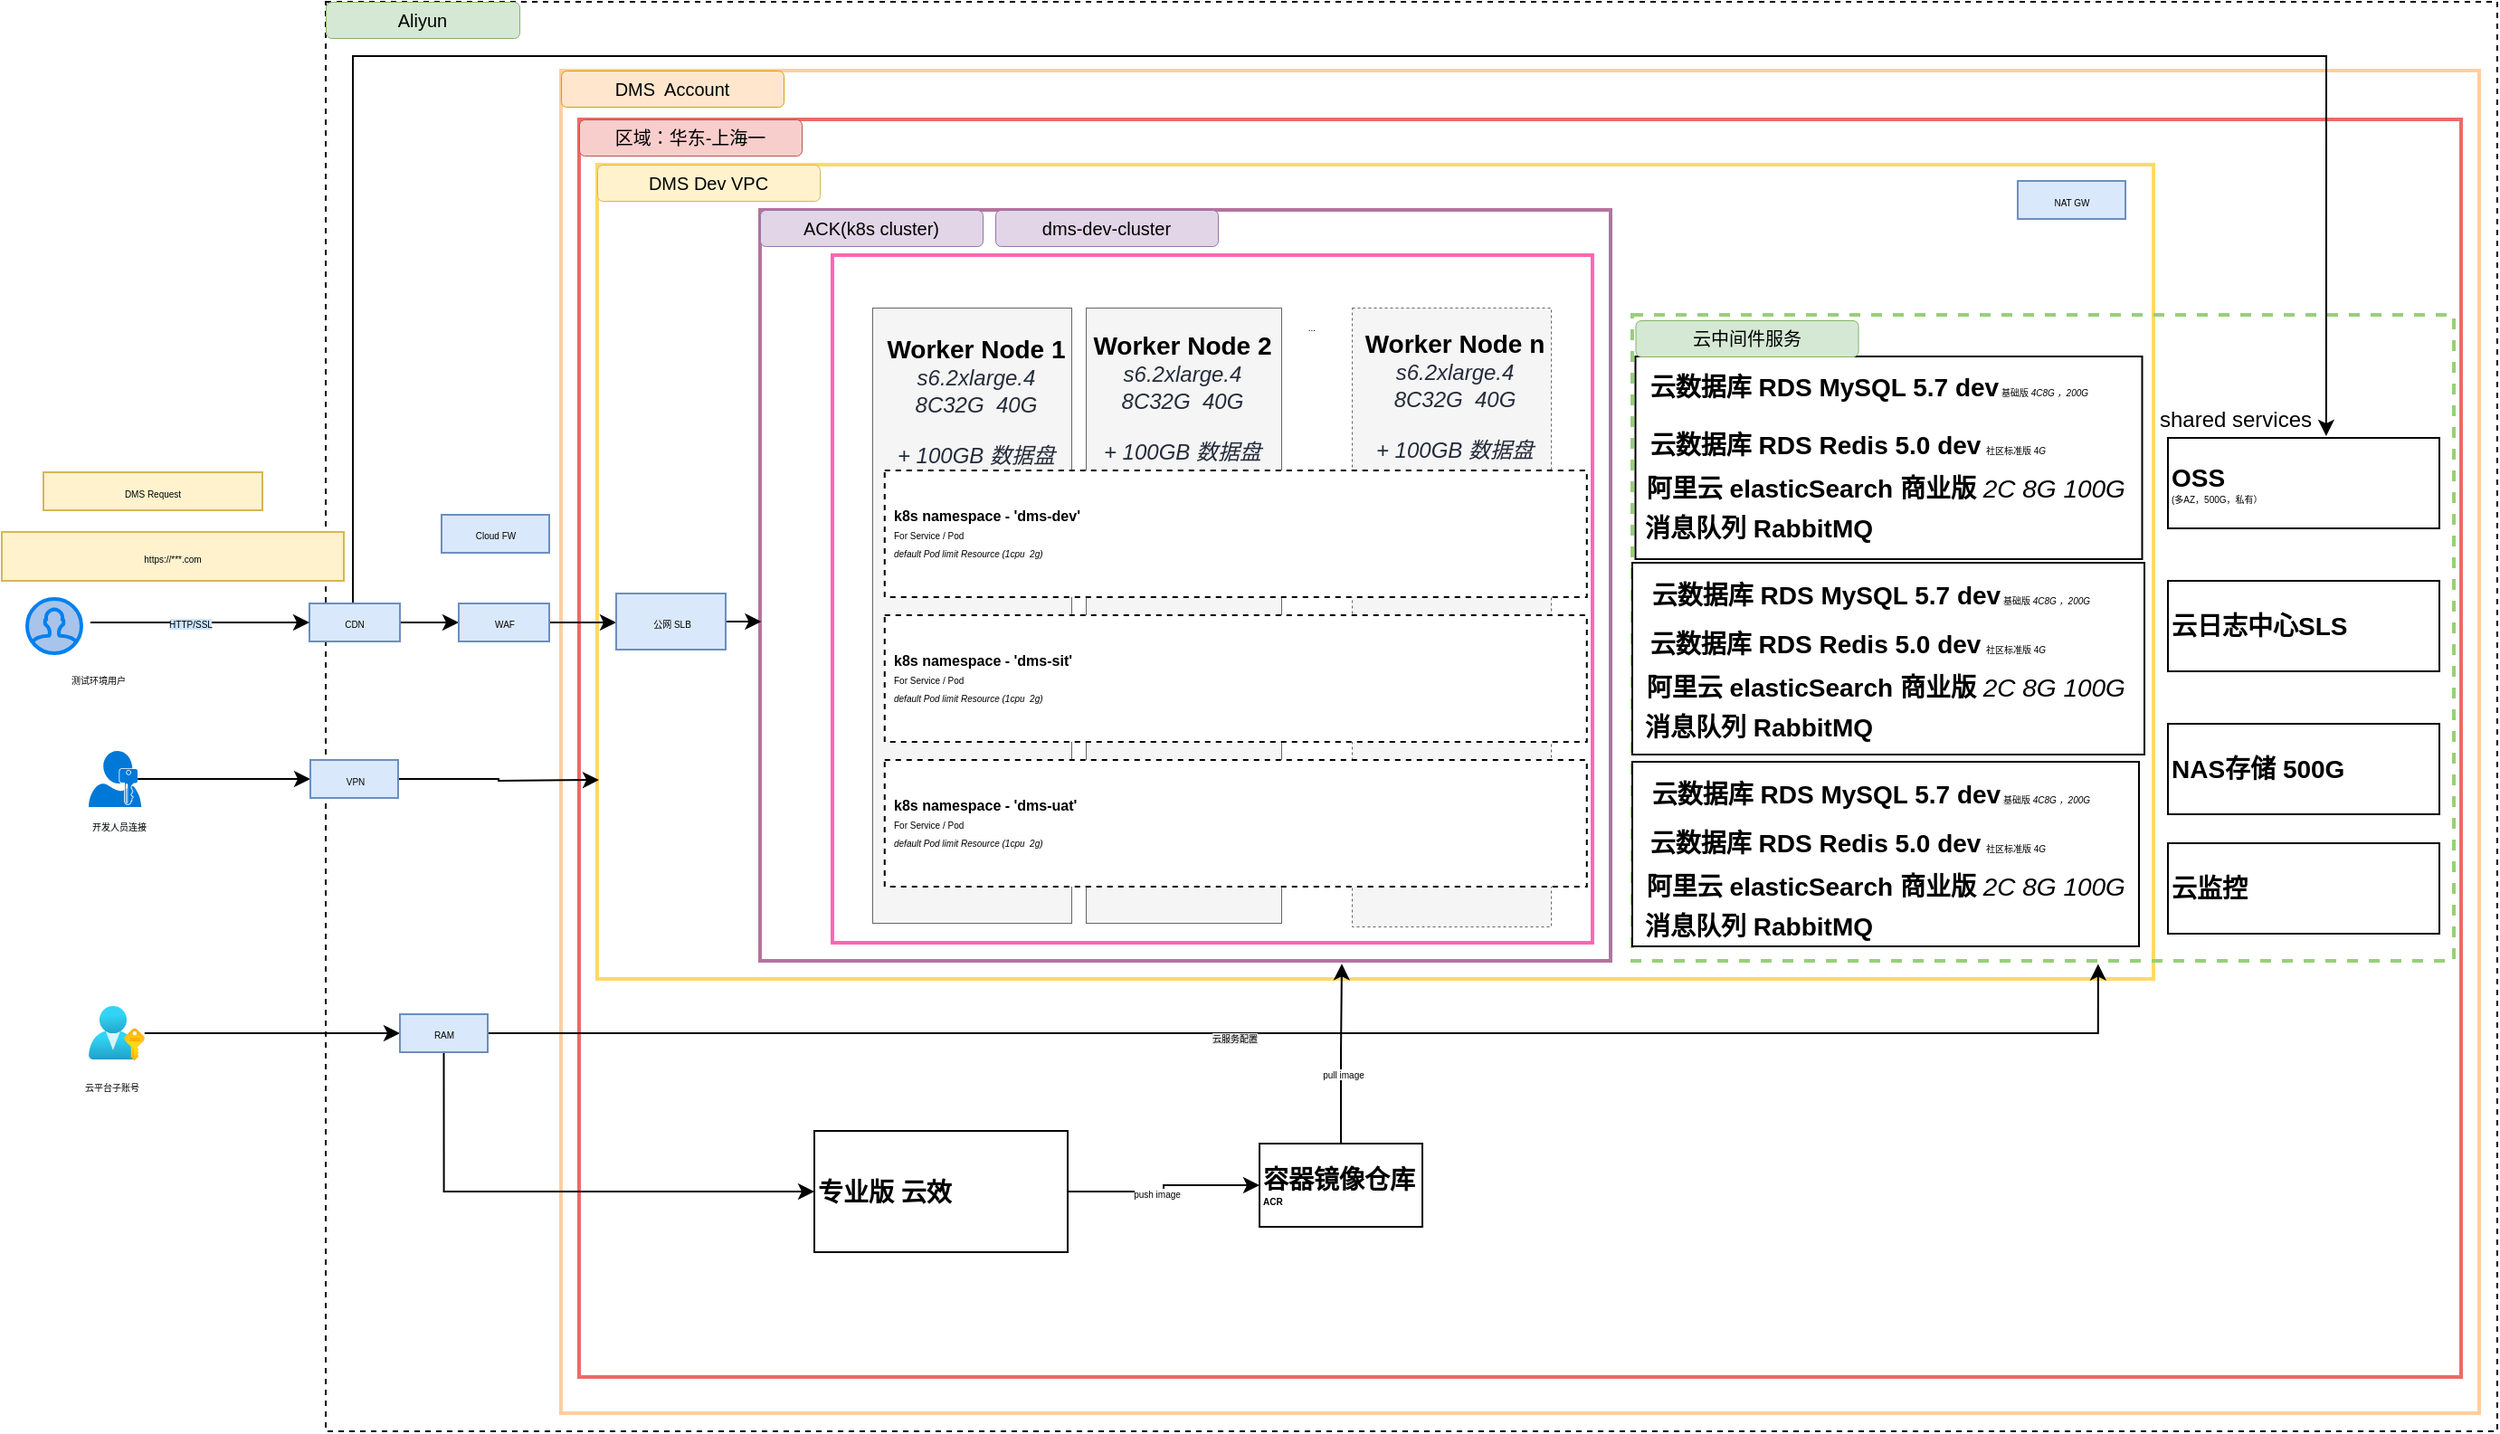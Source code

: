<mxfile version="16.6.4" type="github" pages="2">
  <diagram id="imjtD3497KuN3ULHMsH7" name="Page-1">
    <mxGraphModel dx="1853" dy="514" grid="0" gridSize="10" guides="1" tooltips="1" connect="1" arrows="1" fold="1" page="1" pageScale="1" pageWidth="827" pageHeight="1169" math="0" shadow="0">
      <root>
        <mxCell id="0" />
        <mxCell id="1" parent="0" />
        <mxCell id="NmiQ4jP7cXwFQjp-WQcI-1" value="" style="rounded=0;whiteSpace=wrap;html=1;dashed=1;strokeWidth=1;fillColor=none;" parent="1" vertex="1">
          <mxGeometry x="40" y="70" width="1200" height="790" as="geometry" />
        </mxCell>
        <mxCell id="NmiQ4jP7cXwFQjp-WQcI-3" value="" style="rounded=0;whiteSpace=wrap;html=1;align=left;strokeWidth=2;fillColor=none;strokeColor=#FFCE9F;" parent="1" vertex="1">
          <mxGeometry x="170" y="108" width="1060" height="742" as="geometry" />
        </mxCell>
        <mxCell id="NmiQ4jP7cXwFQjp-WQcI-5" value="&lt;font style=&quot;font-size: 10px&quot;&gt;Aliyun&lt;/font&gt;" style="rounded=1;whiteSpace=wrap;html=1;strokeColor=#82b366;strokeWidth=0.5;align=center;fillColor=#d5e8d4;fontSize=10;" parent="1" vertex="1">
          <mxGeometry x="40" y="70" width="107" height="20" as="geometry" />
        </mxCell>
        <mxCell id="NmiQ4jP7cXwFQjp-WQcI-6" value="DMS&amp;nbsp; Account" style="rounded=1;whiteSpace=wrap;html=1;strokeColor=#d79b00;strokeWidth=0.5;align=center;fillColor=#ffe6cc;fontSize=10;" parent="1" vertex="1">
          <mxGeometry x="170" y="108" width="123" height="20" as="geometry" />
        </mxCell>
        <mxCell id="NmiQ4jP7cXwFQjp-WQcI-7" value="" style="rounded=0;whiteSpace=wrap;html=1;align=left;strokeWidth=2;fillColor=none;strokeColor=#EA6B66;" parent="1" vertex="1">
          <mxGeometry x="180" y="135" width="1040" height="695" as="geometry" />
        </mxCell>
        <mxCell id="NmiQ4jP7cXwFQjp-WQcI-8" value="区域：华东-上海一" style="rounded=1;whiteSpace=wrap;html=1;strokeColor=#b85450;strokeWidth=0.5;align=center;fillColor=#f8cecc;fontSize=10;" parent="1" vertex="1">
          <mxGeometry x="180" y="135" width="123" height="20" as="geometry" />
        </mxCell>
        <mxCell id="NmiQ4jP7cXwFQjp-WQcI-9" value="" style="rounded=0;whiteSpace=wrap;html=1;align=left;strokeWidth=2;fillColor=none;strokeColor=#FFD966;perimeterSpacing=1;" parent="1" vertex="1">
          <mxGeometry x="190" y="160" width="860" height="450" as="geometry" />
        </mxCell>
        <mxCell id="NmiQ4jP7cXwFQjp-WQcI-15" value="DMS Dev VPC" style="rounded=1;whiteSpace=wrap;html=1;strokeColor=#d6b656;strokeWidth=0.5;align=center;fillColor=#fff2cc;fontSize=10;" parent="1" vertex="1">
          <mxGeometry x="190" y="160" width="123" height="20" as="geometry" />
        </mxCell>
        <mxCell id="NmiQ4jP7cXwFQjp-WQcI-16" value="" style="rounded=0;whiteSpace=wrap;html=1;align=left;strokeWidth=2;fillColor=none;strokeColor=#B5739D;" parent="1" vertex="1">
          <mxGeometry x="280" y="185" width="470" height="415" as="geometry" />
        </mxCell>
        <mxCell id="NmiQ4jP7cXwFQjp-WQcI-17" value="ACK(k8s cluster)" style="rounded=1;whiteSpace=wrap;html=1;strokeColor=#9673a6;strokeWidth=0.5;align=center;fillColor=#e1d5e7;fontSize=10;" parent="1" vertex="1">
          <mxGeometry x="280" y="185" width="123" height="20" as="geometry" />
        </mxCell>
        <mxCell id="NmiQ4jP7cXwFQjp-WQcI-18" value="dms-dev-cluster" style="rounded=1;whiteSpace=wrap;html=1;strokeColor=#9673a6;strokeWidth=0.5;align=center;fillColor=#e1d5e7;fontSize=10;" parent="1" vertex="1">
          <mxGeometry x="410" y="185" width="123" height="20" as="geometry" />
        </mxCell>
        <mxCell id="NmiQ4jP7cXwFQjp-WQcI-51" value="" style="rounded=0;whiteSpace=wrap;html=1;align=left;strokeWidth=2;fillColor=none;strokeColor=#FF66B3;" parent="1" vertex="1">
          <mxGeometry x="320" y="210" width="420" height="380" as="geometry" />
        </mxCell>
        <mxCell id="NmiQ4jP7cXwFQjp-WQcI-19" value="" style="rounded=0;whiteSpace=wrap;html=1;fontSize=10;strokeColor=#666666;strokeWidth=0.5;fillColor=#f5f5f5;align=center;fontColor=#333333;" parent="1" vertex="1">
          <mxGeometry x="342" y="239" width="110" height="340" as="geometry" />
        </mxCell>
        <mxCell id="NmiQ4jP7cXwFQjp-WQcI-20" value="&lt;font&gt;&lt;b&gt;&lt;font style=&quot;font-size: 14px&quot;&gt;Worker Node 1&lt;/font&gt;&lt;/b&gt;&lt;br&gt;&lt;span style=&quot;font-size: 12px ; color: rgb(37 , 43 , 58) ; text-align: left&quot;&gt;&lt;i&gt;s6.2xlarge.4&lt;br&gt;8C32G&amp;nbsp; 40G&lt;br&gt;&lt;br&gt;+ 100GB 数据盘&lt;br&gt;&lt;/i&gt;&lt;/span&gt;&lt;br&gt;&lt;/font&gt;" style="text;html=1;strokeColor=none;fillColor=none;align=center;verticalAlign=middle;whiteSpace=wrap;rounded=0;fontSize=5;" parent="1" vertex="1">
          <mxGeometry x="348.88" y="249" width="101.12" height="90" as="geometry" />
        </mxCell>
        <mxCell id="NmiQ4jP7cXwFQjp-WQcI-21" value="" style="rounded=0;whiteSpace=wrap;html=1;fontSize=10;strokeColor=#666666;strokeWidth=0.5;fillColor=#f5f5f5;align=center;fontColor=#333333;" parent="1" vertex="1">
          <mxGeometry x="460" y="239" width="108" height="340" as="geometry" />
        </mxCell>
        <mxCell id="NmiQ4jP7cXwFQjp-WQcI-22" value="" style="rounded=0;whiteSpace=wrap;html=1;fontSize=10;strokeColor=#666666;strokeWidth=0.5;fillColor=#f5f5f5;align=center;fontColor=#333333;dashed=1;" parent="1" vertex="1">
          <mxGeometry x="607" y="239" width="110" height="342" as="geometry" />
        </mxCell>
        <mxCell id="NmiQ4jP7cXwFQjp-WQcI-25" value="..." style="text;html=1;strokeColor=none;fillColor=none;align=center;verticalAlign=middle;whiteSpace=wrap;rounded=0;dashed=1;fontSize=5;" parent="1" vertex="1">
          <mxGeometry x="565" y="239" width="40" height="20" as="geometry" />
        </mxCell>
        <mxCell id="NmiQ4jP7cXwFQjp-WQcI-27" value="" style="rounded=0;whiteSpace=wrap;html=1;fontSize=10;strokeWidth=1;align=center;fontColor=#333333;dashed=1;fillColor=#FFFFFF;" parent="1" vertex="1">
          <mxGeometry x="348.88" y="329" width="388" height="70" as="geometry" />
        </mxCell>
        <mxCell id="NmiQ4jP7cXwFQjp-WQcI-29" value="&lt;p style=&quot;line-height: 100%&quot;&gt;&lt;b&gt;&lt;font style=&quot;font-size: 8px&quot;&gt;k8s namespace - &#39;dms-dev&#39;&lt;/font&gt;&lt;/b&gt;&lt;/p&gt;&lt;p style=&quot;line-height: 100%&quot;&gt;For Service / Pod&lt;/p&gt;&lt;p style=&quot;line-height: 100%&quot;&gt;&lt;i&gt;default Pod limit Resource (1cpu&amp;nbsp; 2g)&lt;/i&gt;&lt;/p&gt;" style="text;html=1;strokeColor=none;fillColor=none;align=left;verticalAlign=middle;whiteSpace=wrap;rounded=0;dashed=1;fontSize=5;" parent="1" vertex="1">
          <mxGeometry x="352" y="319" width="227" height="90" as="geometry" />
        </mxCell>
        <mxCell id="NmiQ4jP7cXwFQjp-WQcI-30" value="" style="rounded=0;whiteSpace=wrap;html=1;fontSize=10;strokeWidth=1;align=center;fontColor=#333333;dashed=1;fillColor=#FFFFFF;" parent="1" vertex="1">
          <mxGeometry x="348.88" y="409" width="388" height="70" as="geometry" />
        </mxCell>
        <mxCell id="NmiQ4jP7cXwFQjp-WQcI-31" value="&lt;p style=&quot;line-height: 100%&quot;&gt;&lt;b&gt;&lt;font style=&quot;font-size: 8px&quot;&gt;k8s namespace - &#39;dms-sit&#39;&lt;/font&gt;&lt;/b&gt;&lt;/p&gt;&lt;p style=&quot;line-height: 100%&quot;&gt;For Service / Pod&lt;/p&gt;&lt;p style=&quot;line-height: 100%&quot;&gt;&lt;i&gt;default Pod limit Resource (1cpu&amp;nbsp; 2g)&lt;/i&gt;&lt;/p&gt;" style="text;html=1;strokeColor=none;fillColor=none;align=left;verticalAlign=middle;whiteSpace=wrap;rounded=0;dashed=1;fontSize=5;" parent="1" vertex="1">
          <mxGeometry x="352" y="399" width="225" height="90" as="geometry" />
        </mxCell>
        <mxCell id="NmiQ4jP7cXwFQjp-WQcI-32" value="" style="rounded=0;whiteSpace=wrap;html=1;fontSize=10;strokeWidth=1;align=center;fontColor=#333333;dashed=1;fillColor=#FFFFFF;" parent="1" vertex="1">
          <mxGeometry x="348.88" y="489" width="388" height="70" as="geometry" />
        </mxCell>
        <mxCell id="NmiQ4jP7cXwFQjp-WQcI-33" value="&lt;p style=&quot;line-height: 100%&quot;&gt;&lt;b&gt;&lt;font style=&quot;font-size: 8px&quot;&gt;k8s namespace - &#39;dms-uat&#39;&lt;/font&gt;&lt;/b&gt;&lt;/p&gt;&lt;p style=&quot;line-height: 100%&quot;&gt;For Service / Pod&lt;/p&gt;&lt;p style=&quot;line-height: 100%&quot;&gt;&lt;i&gt;default Pod limit Resource (1cpu&amp;nbsp; 2g)&lt;/i&gt;&lt;/p&gt;" style="text;html=1;strokeColor=none;fillColor=none;align=left;verticalAlign=middle;whiteSpace=wrap;rounded=0;dashed=1;fontSize=5;" parent="1" vertex="1">
          <mxGeometry x="352" y="479" width="215" height="90" as="geometry" />
        </mxCell>
        <mxCell id="NmiQ4jP7cXwFQjp-WQcI-34" value="&lt;font&gt;&lt;b&gt;&lt;font style=&quot;font-size: 14px&quot;&gt;Worker Node 2&lt;/font&gt;&lt;/b&gt;&lt;br&gt;&lt;span style=&quot;font-size: 12px ; color: rgb(37 , 43 , 58) ; text-align: left&quot;&gt;&lt;i&gt;s6.2xlarge.4&lt;br&gt;8C32G&amp;nbsp; 40G&lt;br&gt;&lt;br&gt;+ 100GB 数据盘&lt;br&gt;&lt;/i&gt;&lt;/span&gt;&lt;br&gt;&lt;/font&gt;" style="text;html=1;strokeColor=none;fillColor=none;align=center;verticalAlign=middle;whiteSpace=wrap;rounded=0;fontSize=5;" parent="1" vertex="1">
          <mxGeometry x="463" y="247" width="101" height="90" as="geometry" />
        </mxCell>
        <mxCell id="NmiQ4jP7cXwFQjp-WQcI-35" value="&lt;font&gt;&lt;b&gt;&lt;font style=&quot;font-size: 14px&quot;&gt;Worker Node n&lt;/font&gt;&lt;/b&gt;&lt;br&gt;&lt;span style=&quot;font-size: 12px ; color: rgb(37 , 43 , 58) ; text-align: left&quot;&gt;&lt;i&gt;s6.2xlarge.4&lt;br&gt;8C32G&amp;nbsp; 40G&lt;br&gt;&lt;br&gt;+ 100GB 数据盘&lt;/i&gt;&lt;br&gt;&lt;/span&gt;&lt;br&gt;&lt;/font&gt;" style="text;html=1;strokeColor=none;fillColor=none;align=center;verticalAlign=middle;whiteSpace=wrap;rounded=0;fontSize=5;" parent="1" vertex="1">
          <mxGeometry x="613" y="245" width="102" height="91" as="geometry" />
        </mxCell>
        <mxCell id="NmiQ4jP7cXwFQjp-WQcI-97" style="edgeStyle=orthogonalEdgeStyle;rounded=0;orthogonalLoop=1;jettySize=auto;html=1;exitX=0.5;exitY=0;exitDx=0;exitDy=0;entryX=0.583;entryY=-0.02;entryDx=0;entryDy=0;entryPerimeter=0;fontSize=5;strokeWidth=1;" parent="1" source="NmiQ4jP7cXwFQjp-WQcI-53" target="NmiQ4jP7cXwFQjp-WQcI-48" edge="1">
          <mxGeometry relative="1" as="geometry">
            <Array as="points">
              <mxPoint x="55" y="100" />
              <mxPoint x="1146" y="100" />
            </Array>
          </mxGeometry>
        </mxCell>
        <mxCell id="fNz3XJGPYnAOZMUwdegw-1" style="edgeStyle=orthogonalEdgeStyle;rounded=0;orthogonalLoop=1;jettySize=auto;html=1;exitX=1;exitY=0.5;exitDx=0;exitDy=0;" parent="1" source="NmiQ4jP7cXwFQjp-WQcI-53" target="NmiQ4jP7cXwFQjp-WQcI-55" edge="1">
          <mxGeometry relative="1" as="geometry" />
        </mxCell>
        <mxCell id="NmiQ4jP7cXwFQjp-WQcI-53" value="CDN" style="rounded=0;whiteSpace=wrap;html=1;fontSize=5;strokeWidth=1;align=center;strokeColor=#6c8ebf;fillColor=#dae8fc;" parent="1" vertex="1">
          <mxGeometry x="31" y="402.5" width="50" height="21" as="geometry" />
        </mxCell>
        <mxCell id="NmiQ4jP7cXwFQjp-WQcI-63" style="edgeStyle=orthogonalEdgeStyle;rounded=0;orthogonalLoop=1;jettySize=auto;html=1;exitX=1;exitY=0.5;exitDx=0;exitDy=0;entryX=0;entryY=0.5;entryDx=0;entryDy=0;fontSize=5;" parent="1" source="NmiQ4jP7cXwFQjp-WQcI-55" target="NmiQ4jP7cXwFQjp-WQcI-61" edge="1">
          <mxGeometry relative="1" as="geometry" />
        </mxCell>
        <mxCell id="NmiQ4jP7cXwFQjp-WQcI-55" value="WAF" style="rounded=0;whiteSpace=wrap;html=1;fontSize=5;strokeWidth=1;align=center;strokeColor=#6c8ebf;fillColor=#dae8fc;" parent="1" vertex="1">
          <mxGeometry x="113.5" y="402.5" width="50" height="21" as="geometry" />
        </mxCell>
        <mxCell id="NmiQ4jP7cXwFQjp-WQcI-56" value="Cloud FW" style="rounded=0;whiteSpace=wrap;html=1;fontSize=5;strokeWidth=1;align=center;strokeColor=#6c8ebf;fillColor=#dae8fc;" parent="1" vertex="1">
          <mxGeometry x="104" y="353.5" width="59.5" height="21" as="geometry" />
        </mxCell>
        <mxCell id="NmiQ4jP7cXwFQjp-WQcI-77" style="edgeStyle=orthogonalEdgeStyle;rounded=0;orthogonalLoop=1;jettySize=auto;html=1;exitX=1;exitY=0.5;exitDx=0;exitDy=0;fontSize=5;" parent="1" source="NmiQ4jP7cXwFQjp-WQcI-57" edge="1">
          <mxGeometry relative="1" as="geometry">
            <mxPoint x="191" y="500" as="targetPoint" />
          </mxGeometry>
        </mxCell>
        <mxCell id="NmiQ4jP7cXwFQjp-WQcI-58" value="DMS Request" style="rounded=0;whiteSpace=wrap;html=1;fontSize=5;strokeColor=#d6b656;strokeWidth=1;fillColor=#fff2cc;align=center;" parent="1" vertex="1">
          <mxGeometry x="-116" y="330" width="121" height="21" as="geometry" />
        </mxCell>
        <mxCell id="NmiQ4jP7cXwFQjp-WQcI-59" value="" style="endArrow=classic;html=1;fontSize=5;entryX=0;entryY=0.5;entryDx=0;entryDy=0;" parent="1" target="NmiQ4jP7cXwFQjp-WQcI-53" edge="1">
          <mxGeometry width="50" height="50" relative="1" as="geometry">
            <mxPoint x="-90" y="413" as="sourcePoint" />
            <mxPoint x="330" y="280" as="targetPoint" />
          </mxGeometry>
        </mxCell>
        <mxCell id="NmiQ4jP7cXwFQjp-WQcI-104" value="HTTP/SSL" style="edgeLabel;html=1;align=center;verticalAlign=middle;resizable=0;points=[];fontSize=5;labelBackgroundColor=#CCE5FF;" parent="NmiQ4jP7cXwFQjp-WQcI-59" vertex="1" connectable="0">
          <mxGeometry x="-0.089" y="-3" relative="1" as="geometry">
            <mxPoint y="-3" as="offset" />
          </mxGeometry>
        </mxCell>
        <mxCell id="fNz3XJGPYnAOZMUwdegw-2" style="edgeStyle=orthogonalEdgeStyle;rounded=0;orthogonalLoop=1;jettySize=auto;html=1;exitX=1;exitY=0.5;exitDx=0;exitDy=0;entryX=-0.005;entryY=0.457;entryDx=0;entryDy=0;entryPerimeter=0;" parent="1" source="NmiQ4jP7cXwFQjp-WQcI-61" edge="1">
          <mxGeometry relative="1" as="geometry">
            <mxPoint x="280.7" y="412.624" as="targetPoint" />
          </mxGeometry>
        </mxCell>
        <mxCell id="NmiQ4jP7cXwFQjp-WQcI-61" value="公网 SLB" style="rounded=0;whiteSpace=wrap;html=1;fontSize=5;strokeWidth=1;align=center;strokeColor=#6c8ebf;fillColor=#dae8fc;" parent="1" vertex="1">
          <mxGeometry x="200.5" y="397" width="60.5" height="31" as="geometry" />
        </mxCell>
        <mxCell id="NmiQ4jP7cXwFQjp-WQcI-69" value="" style="endArrow=classic;html=1;fontSize=5;entryX=0;entryY=0.5;entryDx=0;entryDy=0;startArrow=none;" parent="1" source="NmiQ4jP7cXwFQjp-WQcI-57" edge="1">
          <mxGeometry width="50" height="50" relative="1" as="geometry">
            <mxPoint x="-50" y="499" as="sourcePoint" />
            <mxPoint x="63.75" y="499.08" as="targetPoint" />
          </mxGeometry>
        </mxCell>
        <mxCell id="NmiQ4jP7cXwFQjp-WQcI-84" style="edgeStyle=orthogonalEdgeStyle;rounded=0;orthogonalLoop=1;jettySize=auto;html=1;exitX=0.93;exitY=0.5;exitDx=0;exitDy=0;exitPerimeter=0;entryX=0;entryY=0.5;entryDx=0;entryDy=0;fontSize=5;" parent="1" source="NmiQ4jP7cXwFQjp-WQcI-72" target="NmiQ4jP7cXwFQjp-WQcI-57" edge="1">
          <mxGeometry relative="1" as="geometry" />
        </mxCell>
        <mxCell id="NmiQ4jP7cXwFQjp-WQcI-72" value="" style="aspect=fixed;pointerEvents=1;shadow=0;dashed=0;html=1;strokeColor=none;labelPosition=center;verticalLabelPosition=bottom;verticalAlign=top;align=center;shape=mxgraph.mscae.enterprise.user_permissions;fillColor=#0078D7;rounded=0;fontSize=5;" parent="1" vertex="1">
          <mxGeometry x="-91" y="484" width="29.14" height="31" as="geometry" />
        </mxCell>
        <mxCell id="NmiQ4jP7cXwFQjp-WQcI-73" value="" style="html=1;verticalLabelPosition=bottom;align=center;labelBackgroundColor=#ffffff;verticalAlign=top;strokeWidth=2;strokeColor=#0080F0;shadow=0;dashed=0;shape=mxgraph.ios7.icons.user;rounded=0;fontSize=5;fillColor=#A9C4EB;" parent="1" vertex="1">
          <mxGeometry x="-125" y="400" width="30" height="30" as="geometry" />
        </mxCell>
        <mxCell id="NmiQ4jP7cXwFQjp-WQcI-75" value="测试环境用户" style="text;html=1;strokeColor=none;fillColor=none;align=center;verticalAlign=middle;whiteSpace=wrap;rounded=0;fontSize=5;" parent="1" vertex="1">
          <mxGeometry x="-125" y="433.5" width="79" height="21" as="geometry" />
        </mxCell>
        <mxCell id="NmiQ4jP7cXwFQjp-WQcI-87" style="edgeStyle=orthogonalEdgeStyle;rounded=0;orthogonalLoop=1;jettySize=auto;html=1;entryX=0;entryY=0.5;entryDx=0;entryDy=0;fontSize=5;" parent="1" source="NmiQ4jP7cXwFQjp-WQcI-80" target="NmiQ4jP7cXwFQjp-WQcI-86" edge="1">
          <mxGeometry relative="1" as="geometry" />
        </mxCell>
        <mxCell id="NmiQ4jP7cXwFQjp-WQcI-80" value="" style="aspect=fixed;html=1;points=[];align=center;image;fontSize=12;image=img/lib/azure2/azure_stack/User_Subscriptions.svg;rounded=0;strokeColor=#CCE5FF;strokeWidth=1;fillColor=#A9C4EB;" parent="1" vertex="1">
          <mxGeometry x="-91" y="625" width="30.91" height="30" as="geometry" />
        </mxCell>
        <mxCell id="NmiQ4jP7cXwFQjp-WQcI-81" value="&lt;div style=&quot;text-align: center&quot;&gt;&lt;font face=&quot;helvetica&quot;&gt;&lt;span style=&quot;background-color: rgb(248 , 249 , 250)&quot;&gt;开发人员连接&lt;/span&gt;&lt;/font&gt;&lt;/div&gt;" style="text;whiteSpace=wrap;html=1;fontSize=5;" parent="1" vertex="1">
          <mxGeometry x="-91" y="516" width="80" height="34" as="geometry" />
        </mxCell>
        <mxCell id="NmiQ4jP7cXwFQjp-WQcI-82" value="&lt;div style=&quot;text-align: center&quot;&gt;&lt;span&gt;&lt;font face=&quot;helvetica&quot;&gt;云平台子账号&lt;/font&gt;&lt;/span&gt;&lt;/div&gt;" style="text;whiteSpace=wrap;html=1;fontSize=5;" parent="1" vertex="1">
          <mxGeometry x="-95" y="660" width="80" height="34" as="geometry" />
        </mxCell>
        <mxCell id="NmiQ4jP7cXwFQjp-WQcI-57" value="VPN" style="rounded=0;whiteSpace=wrap;html=1;fontSize=5;strokeWidth=1;align=center;strokeColor=#6c8ebf;fillColor=#dae8fc;" parent="1" vertex="1">
          <mxGeometry x="31.5" y="489" width="48.5" height="21" as="geometry" />
        </mxCell>
        <mxCell id="NmiQ4jP7cXwFQjp-WQcI-85" value="NAT GW" style="rounded=0;whiteSpace=wrap;html=1;fontSize=5;strokeWidth=1;align=center;strokeColor=#6c8ebf;fillColor=#dae8fc;" parent="1" vertex="1">
          <mxGeometry x="975" y="169" width="59.5" height="21" as="geometry" />
        </mxCell>
        <mxCell id="NmiQ4jP7cXwFQjp-WQcI-89" style="edgeStyle=orthogonalEdgeStyle;rounded=0;orthogonalLoop=1;jettySize=auto;html=1;exitX=0.5;exitY=1;exitDx=0;exitDy=0;entryX=0;entryY=0.5;entryDx=0;entryDy=0;fontSize=5;" parent="1" source="NmiQ4jP7cXwFQjp-WQcI-86" target="NmiQ4jP7cXwFQjp-WQcI-88" edge="1">
          <mxGeometry relative="1" as="geometry" />
        </mxCell>
        <mxCell id="NmiQ4jP7cXwFQjp-WQcI-90" style="edgeStyle=orthogonalEdgeStyle;rounded=0;orthogonalLoop=1;jettySize=auto;html=1;exitX=1;exitY=0.5;exitDx=0;exitDy=0;entryX=0.567;entryY=1.005;entryDx=0;entryDy=0;entryPerimeter=0;fontSize=5;" parent="1" source="NmiQ4jP7cXwFQjp-WQcI-86" target="NmiQ4jP7cXwFQjp-WQcI-91" edge="1">
          <mxGeometry relative="1" as="geometry" />
        </mxCell>
        <mxCell id="NmiQ4jP7cXwFQjp-WQcI-94" value="云服务配置" style="edgeLabel;html=1;align=center;verticalAlign=middle;resizable=0;points=[];fontSize=5;labelBorderColor=none;labelBackgroundColor=#E6E6E6;" parent="NmiQ4jP7cXwFQjp-WQcI-90" vertex="1" connectable="0">
          <mxGeometry x="-0.111" y="-1" relative="1" as="geometry">
            <mxPoint y="1" as="offset" />
          </mxGeometry>
        </mxCell>
        <mxCell id="NmiQ4jP7cXwFQjp-WQcI-86" value="RAM" style="rounded=0;whiteSpace=wrap;html=1;fontSize=5;strokeWidth=1;align=center;strokeColor=#6c8ebf;fillColor=#dae8fc;" parent="1" vertex="1">
          <mxGeometry x="81" y="629.5" width="48.5" height="21" as="geometry" />
        </mxCell>
        <mxCell id="NmiQ4jP7cXwFQjp-WQcI-98" style="edgeStyle=orthogonalEdgeStyle;rounded=0;orthogonalLoop=1;jettySize=auto;html=1;exitX=1;exitY=0.5;exitDx=0;exitDy=0;entryX=0;entryY=0.5;entryDx=0;entryDy=0;fontSize=5;strokeWidth=1;" parent="1" source="NmiQ4jP7cXwFQjp-WQcI-88" target="NmiQ4jP7cXwFQjp-WQcI-96" edge="1">
          <mxGeometry relative="1" as="geometry" />
        </mxCell>
        <mxCell id="NmiQ4jP7cXwFQjp-WQcI-99" value="push image" style="edgeLabel;html=1;align=center;verticalAlign=middle;resizable=0;points=[];fontSize=5;" parent="NmiQ4jP7cXwFQjp-WQcI-98" vertex="1" connectable="0">
          <mxGeometry x="-0.285" y="-2" relative="1" as="geometry">
            <mxPoint x="10" y="-2" as="offset" />
          </mxGeometry>
        </mxCell>
        <mxCell id="NmiQ4jP7cXwFQjp-WQcI-88" value="&lt;b style=&quot;font-size: 14px&quot;&gt;专业版 云效&lt;/b&gt;&lt;br&gt;" style="rounded=0;whiteSpace=wrap;html=1;fontSize=5;strokeColor=#000000;strokeWidth=1;fillColor=#FFFFFF;align=left;" parent="1" vertex="1">
          <mxGeometry x="310" y="694" width="140" height="67" as="geometry" />
        </mxCell>
        <mxCell id="NmiQ4jP7cXwFQjp-WQcI-91" value="" style="rounded=0;whiteSpace=wrap;html=1;align=left;strokeWidth=2;fillColor=none;dashed=1;strokeColor=#97D077;" parent="1" vertex="1">
          <mxGeometry x="762" y="243" width="454" height="357" as="geometry" />
        </mxCell>
        <mxCell id="NmiQ4jP7cXwFQjp-WQcI-36" value="" style="rounded=0;whiteSpace=wrap;html=1;fontSize=5;strokeColor=#000000;strokeWidth=1;fillColor=#FFFFFF;align=center;" parent="1" vertex="1">
          <mxGeometry x="763.75" y="266" width="280" height="112" as="geometry" />
        </mxCell>
        <mxCell id="NmiQ4jP7cXwFQjp-WQcI-39" value="&lt;b&gt;&lt;font style=&quot;font-size: 14px&quot;&gt;&amp;nbsp;云数据库 RDS MySQL 5.7 dev&lt;/font&gt;&lt;/b&gt;&amp;nbsp;基础版&amp;nbsp;&lt;i&gt;4C8G ，200G&lt;/i&gt;" style="text;html=1;strokeColor=none;fillColor=none;align=left;verticalAlign=middle;whiteSpace=wrap;rounded=0;dashed=1;fontSize=5;" parent="1" vertex="1">
          <mxGeometry x="766" y="271" width="282" height="23" as="geometry" />
        </mxCell>
        <mxCell id="NmiQ4jP7cXwFQjp-WQcI-41" value="&lt;b&gt;&lt;font style=&quot;font-size: 14px&quot;&gt;&amp;nbsp;云数据库 RDS Redis 5.0 dev&lt;/font&gt;&lt;/b&gt;&amp;nbsp; 社区标准版 4&lt;i&gt;G&amp;nbsp;&lt;/i&gt;" style="text;html=1;strokeColor=none;fillColor=none;align=left;verticalAlign=middle;whiteSpace=wrap;rounded=0;dashed=1;fontSize=5;" parent="1" vertex="1">
          <mxGeometry x="766" y="306" width="280" height="17.5" as="geometry" />
        </mxCell>
        <mxCell id="NmiQ4jP7cXwFQjp-WQcI-42" value="" style="rounded=0;whiteSpace=wrap;html=1;fontSize=5;strokeColor=#000000;strokeWidth=1;fillColor=#FFFFFF;align=center;" parent="1" vertex="1">
          <mxGeometry x="762" y="380" width="283" height="106" as="geometry" />
        </mxCell>
        <mxCell id="NmiQ4jP7cXwFQjp-WQcI-45" value="" style="rounded=0;whiteSpace=wrap;html=1;fontSize=5;strokeColor=#000000;strokeWidth=1;fillColor=#FFFFFF;align=center;" parent="1" vertex="1">
          <mxGeometry x="762" y="490" width="280" height="102" as="geometry" />
        </mxCell>
        <mxCell id="NmiQ4jP7cXwFQjp-WQcI-48" value="&lt;font style=&quot;font-size: 14px&quot;&gt;&lt;b&gt;OSS&lt;/b&gt;&lt;/font&gt;&lt;br&gt;(多AZ，500G，私有）" style="rounded=0;whiteSpace=wrap;html=1;fontSize=5;strokeColor=#000000;strokeWidth=1;fillColor=#FFFFFF;align=left;" parent="1" vertex="1">
          <mxGeometry x="1058" y="311" width="150" height="50" as="geometry" />
        </mxCell>
        <mxCell id="NmiQ4jP7cXwFQjp-WQcI-49" value="&lt;span style=&quot;font-size: 14px&quot;&gt;&lt;b&gt;消息队列 RabbitMQ&amp;nbsp;&lt;/b&gt;&lt;/span&gt;" style="rounded=0;whiteSpace=wrap;html=1;fontSize=5;strokeWidth=1;fillColor=#FFFFFF;align=left;strokeColor=none;" parent="1" vertex="1">
          <mxGeometry x="767.25" y="351.5" width="261" height="18" as="geometry" />
        </mxCell>
        <mxCell id="NmiQ4jP7cXwFQjp-WQcI-50" value="&lt;span style=&quot;font-size: 14px&quot;&gt;&lt;b&gt;云日志中心SLS&lt;/b&gt;&lt;/span&gt;" style="rounded=0;whiteSpace=wrap;html=1;fontSize=5;strokeColor=#000000;strokeWidth=1;fillColor=#FFFFFF;align=left;" parent="1" vertex="1">
          <mxGeometry x="1058" y="390" width="150" height="50" as="geometry" />
        </mxCell>
        <mxCell id="NmiQ4jP7cXwFQjp-WQcI-66" value="&lt;font style=&quot;font-size: 14px&quot;&gt;&lt;b&gt;&amp;nbsp;阿里云 elasticSearch 商业版&amp;nbsp;&lt;/b&gt;&lt;i&gt;2C 8G 100G&lt;/i&gt;&lt;/font&gt;&lt;i&gt;&amp;nbsp;&lt;/i&gt;" style="text;html=1;strokeColor=none;fillColor=none;align=left;verticalAlign=middle;whiteSpace=wrap;rounded=0;dashed=1;fontSize=5;" parent="1" vertex="1">
          <mxGeometry x="764" y="331" width="299" height="16" as="geometry" />
        </mxCell>
        <mxCell id="NmiQ4jP7cXwFQjp-WQcI-92" value="云中间件服务" style="rounded=1;whiteSpace=wrap;html=1;strokeColor=#82b366;strokeWidth=0.5;align=center;fillColor=#d5e8d4;fontSize=10;" parent="1" vertex="1">
          <mxGeometry x="763.75" y="246" width="123" height="20" as="geometry" />
        </mxCell>
        <mxCell id="NmiQ4jP7cXwFQjp-WQcI-95" value="https://***.com" style="rounded=0;whiteSpace=wrap;html=1;fontSize=5;strokeColor=#d6b656;strokeWidth=1;fillColor=#fff2cc;align=center;" parent="1" vertex="1">
          <mxGeometry x="-139" y="363" width="189" height="27" as="geometry" />
        </mxCell>
        <mxCell id="NmiQ4jP7cXwFQjp-WQcI-100" style="edgeStyle=orthogonalEdgeStyle;rounded=0;orthogonalLoop=1;jettySize=auto;html=1;entryX=0.684;entryY=1.004;entryDx=0;entryDy=0;entryPerimeter=0;fontSize=5;strokeWidth=1;" parent="1" source="NmiQ4jP7cXwFQjp-WQcI-96" target="NmiQ4jP7cXwFQjp-WQcI-16" edge="1">
          <mxGeometry relative="1" as="geometry" />
        </mxCell>
        <mxCell id="NmiQ4jP7cXwFQjp-WQcI-101" value="pull image" style="edgeLabel;html=1;align=center;verticalAlign=middle;resizable=0;points=[];fontSize=5;" parent="NmiQ4jP7cXwFQjp-WQcI-100" vertex="1" connectable="0">
          <mxGeometry x="-0.209" y="-1" relative="1" as="geometry">
            <mxPoint as="offset" />
          </mxGeometry>
        </mxCell>
        <mxCell id="NmiQ4jP7cXwFQjp-WQcI-96" value="&lt;span style=&quot;font-size: 14px&quot;&gt;&lt;b&gt;容器镜像仓库&lt;br&gt;&lt;/b&gt;&lt;/span&gt;&lt;b&gt;ACR&lt;/b&gt;" style="rounded=0;whiteSpace=wrap;html=1;fontSize=5;strokeColor=#000000;strokeWidth=1;fillColor=#FFFFFF;align=left;" parent="1" vertex="1">
          <mxGeometry x="556" y="701" width="90" height="46" as="geometry" />
        </mxCell>
        <mxCell id="NmiQ4jP7cXwFQjp-WQcI-103" value="&lt;span style=&quot;font-size: 14px&quot;&gt;&lt;b&gt;NAS存储 500G&lt;/b&gt;&lt;/span&gt;" style="rounded=0;whiteSpace=wrap;html=1;fontSize=5;strokeColor=#000000;strokeWidth=1;fillColor=#FFFFFF;align=left;" parent="1" vertex="1">
          <mxGeometry x="1058" y="469" width="150" height="50" as="geometry" />
        </mxCell>
        <mxCell id="fNz3XJGPYnAOZMUwdegw-11" value="shared services" style="text;html=1;strokeColor=none;fillColor=none;align=center;verticalAlign=middle;whiteSpace=wrap;rounded=0;" parent="1" vertex="1">
          <mxGeometry x="1042" y="291" width="107" height="20" as="geometry" />
        </mxCell>
        <mxCell id="YKrxTwrFEqAzswVrOGj8-1" value="&lt;b&gt;&lt;font style=&quot;font-size: 14px&quot;&gt;&amp;nbsp;云数据库 RDS MySQL 5.7 dev&lt;/font&gt;&lt;/b&gt;&amp;nbsp;基础版&amp;nbsp;&lt;i&gt;4C8G ，200G&lt;/i&gt;" style="text;html=1;strokeColor=none;fillColor=none;align=left;verticalAlign=middle;whiteSpace=wrap;rounded=0;dashed=1;fontSize=5;" parent="1" vertex="1">
          <mxGeometry x="767.25" y="386" width="282" height="23" as="geometry" />
        </mxCell>
        <mxCell id="YKrxTwrFEqAzswVrOGj8-2" value="&lt;b&gt;&lt;font style=&quot;font-size: 14px&quot;&gt;&amp;nbsp;云数据库 RDS Redis 5.0 dev&lt;/font&gt;&lt;/b&gt;&amp;nbsp; 社区标准版 4&lt;i&gt;G&amp;nbsp;&lt;/i&gt;" style="text;html=1;strokeColor=none;fillColor=none;align=left;verticalAlign=middle;whiteSpace=wrap;rounded=0;dashed=1;fontSize=5;" parent="1" vertex="1">
          <mxGeometry x="766" y="416" width="280" height="17.5" as="geometry" />
        </mxCell>
        <mxCell id="YKrxTwrFEqAzswVrOGj8-3" value="&lt;span style=&quot;font-size: 14px&quot;&gt;&lt;b&gt;消息队列 RabbitMQ&amp;nbsp;&lt;/b&gt;&lt;/span&gt;" style="rounded=0;whiteSpace=wrap;html=1;fontSize=5;strokeWidth=1;fillColor=#FFFFFF;align=left;strokeColor=none;" parent="1" vertex="1">
          <mxGeometry x="767.25" y="461.5" width="261" height="18" as="geometry" />
        </mxCell>
        <mxCell id="YKrxTwrFEqAzswVrOGj8-4" value="&lt;font style=&quot;font-size: 14px&quot;&gt;&lt;b&gt;&amp;nbsp;阿里云 elasticSearch 商业版&amp;nbsp;&lt;/b&gt;&lt;i&gt;2C 8G 100G&lt;/i&gt;&lt;/font&gt;&lt;i&gt;&amp;nbsp;&lt;/i&gt;" style="text;html=1;strokeColor=none;fillColor=none;align=left;verticalAlign=middle;whiteSpace=wrap;rounded=0;dashed=1;fontSize=5;" parent="1" vertex="1">
          <mxGeometry x="764" y="441" width="299" height="16" as="geometry" />
        </mxCell>
        <mxCell id="YKrxTwrFEqAzswVrOGj8-5" value="&lt;b&gt;&lt;font style=&quot;font-size: 14px&quot;&gt;&amp;nbsp;云数据库 RDS MySQL 5.7 dev&lt;/font&gt;&lt;/b&gt;&amp;nbsp;基础版&amp;nbsp;&lt;i&gt;4C8G ，200G&lt;/i&gt;" style="text;html=1;strokeColor=none;fillColor=none;align=left;verticalAlign=middle;whiteSpace=wrap;rounded=0;dashed=1;fontSize=5;" parent="1" vertex="1">
          <mxGeometry x="767.25" y="496" width="282" height="23" as="geometry" />
        </mxCell>
        <mxCell id="YKrxTwrFEqAzswVrOGj8-6" value="&lt;b&gt;&lt;font style=&quot;font-size: 14px&quot;&gt;&amp;nbsp;云数据库 RDS Redis 5.0 dev&lt;/font&gt;&lt;/b&gt;&amp;nbsp; 社区标准版 4&lt;i&gt;G&amp;nbsp;&lt;/i&gt;" style="text;html=1;strokeColor=none;fillColor=none;align=left;verticalAlign=middle;whiteSpace=wrap;rounded=0;dashed=1;fontSize=5;" parent="1" vertex="1">
          <mxGeometry x="766" y="526" width="280" height="17.5" as="geometry" />
        </mxCell>
        <mxCell id="YKrxTwrFEqAzswVrOGj8-7" value="&lt;span style=&quot;font-size: 14px&quot;&gt;&lt;b&gt;消息队列 RabbitMQ&amp;nbsp;&lt;/b&gt;&lt;/span&gt;" style="rounded=0;whiteSpace=wrap;html=1;fontSize=5;strokeWidth=1;fillColor=#FFFFFF;align=left;strokeColor=none;" parent="1" vertex="1">
          <mxGeometry x="767.25" y="571.5" width="261" height="18" as="geometry" />
        </mxCell>
        <mxCell id="YKrxTwrFEqAzswVrOGj8-8" value="&lt;font style=&quot;font-size: 14px&quot;&gt;&lt;b&gt;&amp;nbsp;阿里云 elasticSearch 商业版&amp;nbsp;&lt;/b&gt;&lt;i&gt;2C 8G 100G&lt;/i&gt;&lt;/font&gt;&lt;i&gt;&amp;nbsp;&lt;/i&gt;" style="text;html=1;strokeColor=none;fillColor=none;align=left;verticalAlign=middle;whiteSpace=wrap;rounded=0;dashed=1;fontSize=5;" parent="1" vertex="1">
          <mxGeometry x="764" y="551" width="299" height="16" as="geometry" />
        </mxCell>
        <mxCell id="WBjs19RNq5kIjLiAM_rd-1" value="&lt;span style=&quot;font-size: 14px&quot;&gt;&lt;b&gt;云监控&lt;/b&gt;&lt;/span&gt;" style="rounded=0;whiteSpace=wrap;html=1;fontSize=5;strokeColor=#000000;strokeWidth=1;fillColor=#FFFFFF;align=left;" parent="1" vertex="1">
          <mxGeometry x="1058" y="535" width="150" height="50" as="geometry" />
        </mxCell>
      </root>
    </mxGraphModel>
  </diagram>
  <diagram id="2M4uEJumm0pYGsgr83DZ" name="第 2 页">
    <mxGraphModel dx="2120" dy="605" grid="1" gridSize="10" guides="1" tooltips="1" connect="1" arrows="1" fold="1" page="1" pageScale="1" pageWidth="827" pageHeight="1169" math="0" shadow="0">
      <root>
        <mxCell id="Z-zyXPSviRlruZKh5mCK-0" />
        <mxCell id="Z-zyXPSviRlruZKh5mCK-1" parent="Z-zyXPSviRlruZKh5mCK-0" />
        <mxCell id="3LmeZeg51HO4b9Ec_pVP-32" value="" style="rounded=1;whiteSpace=wrap;html=1;strokeColor=#D5E8D4;fillColor=#D5E8D4;arcSize=1;" parent="Z-zyXPSviRlruZKh5mCK-1" vertex="1">
          <mxGeometry x="70" y="450" width="630" height="110" as="geometry" />
        </mxCell>
        <mxCell id="3LmeZeg51HO4b9Ec_pVP-31" value="" style="rounded=1;whiteSpace=wrap;html=1;strokeColor=#D5E8D4;fillColor=#D5E8D4;arcSize=1;" parent="Z-zyXPSviRlruZKh5mCK-1" vertex="1">
          <mxGeometry x="-110" y="100" width="145" height="460" as="geometry" />
        </mxCell>
        <mxCell id="3LmeZeg51HO4b9Ec_pVP-30" value="" style="rounded=1;whiteSpace=wrap;html=1;strokeColor=#D5E8D4;fillColor=#D5E8D4;arcSize=1;" parent="Z-zyXPSviRlruZKh5mCK-1" vertex="1">
          <mxGeometry x="70" y="100" width="630" height="330" as="geometry" />
        </mxCell>
        <mxCell id="3LmeZeg51HO4b9Ec_pVP-18" style="edgeStyle=orthogonalEdgeStyle;rounded=0;orthogonalLoop=1;jettySize=auto;html=1;entryX=0.5;entryY=0;entryDx=0;entryDy=0;" parent="Z-zyXPSviRlruZKh5mCK-1" source="Z-zyXPSviRlruZKh5mCK-2" target="dz3-fES5CPAFMnlmmazx-1" edge="1">
          <mxGeometry relative="1" as="geometry" />
        </mxCell>
        <mxCell id="Z-zyXPSviRlruZKh5mCK-2" value="测试人员" style="rounded=1;whiteSpace=wrap;html=1;" parent="Z-zyXPSviRlruZKh5mCK-1" vertex="1">
          <mxGeometry x="440" y="19" width="150" height="50" as="geometry" />
        </mxCell>
        <mxCell id="4wVZH_UA7SVEyF91Xt5P-0" value="" style="html=1;verticalLabelPosition=bottom;align=center;labelBackgroundColor=#ffffff;verticalAlign=top;strokeWidth=2;strokeColor=#0080F0;shadow=0;dashed=0;shape=mxgraph.ios7.icons.user;rounded=0;fontSize=5;fillColor=#A9C4EB;" parent="Z-zyXPSviRlruZKh5mCK-1" vertex="1">
          <mxGeometry x="450" y="29" width="30" height="30" as="geometry" />
        </mxCell>
        <mxCell id="3LmeZeg51HO4b9Ec_pVP-17" style="edgeStyle=orthogonalEdgeStyle;rounded=0;orthogonalLoop=1;jettySize=auto;html=1;" parent="Z-zyXPSviRlruZKh5mCK-1" source="4wVZH_UA7SVEyF91Xt5P-1" target="dz3-fES5CPAFMnlmmazx-1" edge="1">
          <mxGeometry relative="1" as="geometry" />
        </mxCell>
        <mxCell id="3LmeZeg51HO4b9Ec_pVP-19" value="HTTP/HTTPS&lt;br&gt;TCP 80/TCP 443" style="edgeLabel;html=1;align=center;verticalAlign=middle;resizable=0;points=[];" parent="3LmeZeg51HO4b9Ec_pVP-17" vertex="1" connectable="0">
          <mxGeometry x="0.339" relative="1" as="geometry">
            <mxPoint y="1" as="offset" />
          </mxGeometry>
        </mxCell>
        <mxCell id="3LmeZeg51HO4b9Ec_pVP-20" style="edgeStyle=orthogonalEdgeStyle;rounded=0;orthogonalLoop=1;jettySize=auto;html=1;entryX=0.5;entryY=0;entryDx=0;entryDy=0;" parent="Z-zyXPSviRlruZKh5mCK-1" source="4wVZH_UA7SVEyF91Xt5P-1" target="3LmeZeg51HO4b9Ec_pVP-7" edge="1">
          <mxGeometry relative="1" as="geometry" />
        </mxCell>
        <mxCell id="3LmeZeg51HO4b9Ec_pVP-33" style="edgeStyle=orthogonalEdgeStyle;rounded=0;orthogonalLoop=1;jettySize=auto;html=1;" parent="Z-zyXPSviRlruZKh5mCK-1" source="4wVZH_UA7SVEyF91Xt5P-1" target="3LmeZeg51HO4b9Ec_pVP-9" edge="1">
          <mxGeometry relative="1" as="geometry" />
        </mxCell>
        <mxCell id="3LmeZeg51HO4b9Ec_pVP-34" value="控制台RAM" style="edgeLabel;html=1;align=center;verticalAlign=middle;resizable=0;points=[];" parent="3LmeZeg51HO4b9Ec_pVP-33" vertex="1" connectable="0">
          <mxGeometry x="-0.202" y="1" relative="1" as="geometry">
            <mxPoint as="offset" />
          </mxGeometry>
        </mxCell>
        <mxCell id="4wVZH_UA7SVEyF91Xt5P-1" value="开发人员" style="rounded=1;whiteSpace=wrap;html=1;" parent="Z-zyXPSviRlruZKh5mCK-1" vertex="1">
          <mxGeometry x="130" y="19.5" width="150" height="50" as="geometry" />
        </mxCell>
        <mxCell id="dz3-fES5CPAFMnlmmazx-0" value="" style="aspect=fixed;pointerEvents=1;shadow=0;dashed=0;html=1;strokeColor=none;labelPosition=center;verticalLabelPosition=bottom;verticalAlign=top;align=center;shape=mxgraph.mscae.enterprise.user_permissions;fillColor=#0078D7;rounded=0;fontSize=5;" parent="Z-zyXPSviRlruZKh5mCK-1" vertex="1">
          <mxGeometry x="150" y="28.5" width="29.14" height="31" as="geometry" />
        </mxCell>
        <mxCell id="3LmeZeg51HO4b9Ec_pVP-21" style="edgeStyle=orthogonalEdgeStyle;rounded=0;orthogonalLoop=1;jettySize=auto;html=1;entryX=1;entryY=0.5;entryDx=0;entryDy=0;" parent="Z-zyXPSviRlruZKh5mCK-1" source="dz3-fES5CPAFMnlmmazx-1" target="HpTZH0sTofGwpkX7K-W7-1" edge="1">
          <mxGeometry relative="1" as="geometry">
            <mxPoint x="580" y="145" as="targetPoint" />
          </mxGeometry>
        </mxCell>
        <mxCell id="3LmeZeg51HO4b9Ec_pVP-23" value="HTTP/HTTPS&lt;br&gt;TCP 80/TCP 443" style="edgeLabel;html=1;align=center;verticalAlign=middle;resizable=0;points=[];" parent="3LmeZeg51HO4b9Ec_pVP-21" vertex="1" connectable="0">
          <mxGeometry x="0.15" y="3" relative="1" as="geometry">
            <mxPoint as="offset" />
          </mxGeometry>
        </mxCell>
        <mxCell id="dz3-fES5CPAFMnlmmazx-1" value="SLB" style="rounded=0;whiteSpace=wrap;html=1;" parent="Z-zyXPSviRlruZKh5mCK-1" vertex="1">
          <mxGeometry x="320" y="130" width="100" height="30" as="geometry" />
        </mxCell>
        <mxCell id="3LmeZeg51HO4b9Ec_pVP-24" style="edgeStyle=orthogonalEdgeStyle;rounded=0;orthogonalLoop=1;jettySize=auto;html=1;exitX=0.25;exitY=1;exitDx=0;exitDy=0;" parent="Z-zyXPSviRlruZKh5mCK-1" source="HpTZH0sTofGwpkX7K-W7-1" target="3LmeZeg51HO4b9Ec_pVP-2" edge="1">
          <mxGeometry relative="1" as="geometry" />
        </mxCell>
        <mxCell id="3LmeZeg51HO4b9Ec_pVP-27" value="TCP 3306" style="edgeLabel;html=1;align=center;verticalAlign=middle;resizable=0;points=[];" parent="3LmeZeg51HO4b9Ec_pVP-24" vertex="1" connectable="0">
          <mxGeometry x="-0.13" y="2" relative="1" as="geometry">
            <mxPoint as="offset" />
          </mxGeometry>
        </mxCell>
        <mxCell id="3LmeZeg51HO4b9Ec_pVP-25" style="edgeStyle=orthogonalEdgeStyle;rounded=0;orthogonalLoop=1;jettySize=auto;html=1;" parent="Z-zyXPSviRlruZKh5mCK-1" source="HpTZH0sTofGwpkX7K-W7-1" target="3LmeZeg51HO4b9Ec_pVP-3" edge="1">
          <mxGeometry relative="1" as="geometry" />
        </mxCell>
        <mxCell id="3LmeZeg51HO4b9Ec_pVP-28" value="TCP 6379" style="edgeLabel;html=1;align=center;verticalAlign=middle;resizable=0;points=[];" parent="3LmeZeg51HO4b9Ec_pVP-25" vertex="1" connectable="0">
          <mxGeometry x="-0.075" y="2" relative="1" as="geometry">
            <mxPoint as="offset" />
          </mxGeometry>
        </mxCell>
        <mxCell id="3LmeZeg51HO4b9Ec_pVP-26" style="edgeStyle=orthogonalEdgeStyle;rounded=0;orthogonalLoop=1;jettySize=auto;html=1;entryX=0.5;entryY=0;entryDx=0;entryDy=0;exitX=0.75;exitY=1;exitDx=0;exitDy=0;" parent="Z-zyXPSviRlruZKh5mCK-1" source="HpTZH0sTofGwpkX7K-W7-1" target="3LmeZeg51HO4b9Ec_pVP-1" edge="1">
          <mxGeometry relative="1" as="geometry" />
        </mxCell>
        <mxCell id="3LmeZeg51HO4b9Ec_pVP-29" value="TCP 5672" style="edgeLabel;html=1;align=center;verticalAlign=middle;resizable=0;points=[];" parent="3LmeZeg51HO4b9Ec_pVP-26" vertex="1" connectable="0">
          <mxGeometry x="0.054" y="-3" relative="1" as="geometry">
            <mxPoint as="offset" />
          </mxGeometry>
        </mxCell>
        <mxCell id="MoyNrA-SDuSoeWwruzj5-0" style="edgeStyle=orthogonalEdgeStyle;rounded=0;orthogonalLoop=1;jettySize=auto;html=1;" parent="Z-zyXPSviRlruZKh5mCK-1" source="HpTZH0sTofGwpkX7K-W7-1" target="3LmeZeg51HO4b9Ec_pVP-8" edge="1">
          <mxGeometry relative="1" as="geometry" />
        </mxCell>
        <mxCell id="MoyNrA-SDuSoeWwruzj5-1" value="HTTPS&lt;br&gt;TCP 443" style="edgeLabel;html=1;align=center;verticalAlign=middle;resizable=0;points=[];" parent="MoyNrA-SDuSoeWwruzj5-0" vertex="1" connectable="0">
          <mxGeometry x="-0.152" y="-1" relative="1" as="geometry">
            <mxPoint as="offset" />
          </mxGeometry>
        </mxCell>
        <mxCell id="HpTZH0sTofGwpkX7K-W7-1" value="ACK" style="rounded=0;whiteSpace=wrap;html=1;" parent="Z-zyXPSviRlruZKh5mCK-1" vertex="1">
          <mxGeometry x="270" y="230" width="210" height="90" as="geometry" />
        </mxCell>
        <mxCell id="3LmeZeg51HO4b9Ec_pVP-1" value="rabbitmq" style="rounded=0;whiteSpace=wrap;html=1;" parent="Z-zyXPSviRlruZKh5mCK-1" vertex="1">
          <mxGeometry x="570" y="490" width="100" height="30" as="geometry" />
        </mxCell>
        <mxCell id="3LmeZeg51HO4b9Ec_pVP-2" value="RDS" style="rounded=0;whiteSpace=wrap;html=1;" parent="Z-zyXPSviRlruZKh5mCK-1" vertex="1">
          <mxGeometry x="120" y="490" width="100" height="30" as="geometry" />
        </mxCell>
        <mxCell id="3LmeZeg51HO4b9Ec_pVP-3" value="redis" style="rounded=0;whiteSpace=wrap;html=1;" parent="Z-zyXPSviRlruZKh5mCK-1" vertex="1">
          <mxGeometry x="330" y="490" width="100" height="30" as="geometry" />
        </mxCell>
        <mxCell id="3LmeZeg51HO4b9Ec_pVP-4" value="1" style="rounded=0;whiteSpace=wrap;html=1;fillColor=#FFB570;strokeColor=#D5E8D4;" parent="Z-zyXPSviRlruZKh5mCK-1" vertex="1">
          <mxGeometry x="390" y="110" width="30" height="20" as="geometry" />
        </mxCell>
        <mxCell id="MoyNrA-SDuSoeWwruzj5-5" style="edgeStyle=orthogonalEdgeStyle;rounded=0;orthogonalLoop=1;jettySize=auto;html=1;" parent="Z-zyXPSviRlruZKh5mCK-1" source="3LmeZeg51HO4b9Ec_pVP-6" edge="1">
          <mxGeometry relative="1" as="geometry">
            <mxPoint x="-160" y="370" as="targetPoint" />
          </mxGeometry>
        </mxCell>
        <mxCell id="3LmeZeg51HO4b9Ec_pVP-6" value="NAT" style="rounded=0;whiteSpace=wrap;html=1;" parent="Z-zyXPSviRlruZKh5mCK-1" vertex="1">
          <mxGeometry x="-85" y="390" width="100" height="30" as="geometry" />
        </mxCell>
        <mxCell id="3LmeZeg51HO4b9Ec_pVP-7" value="VPN？" style="rounded=0;whiteSpace=wrap;html=1;" parent="Z-zyXPSviRlruZKh5mCK-1" vertex="1">
          <mxGeometry x="155" y="100" width="100" height="30" as="geometry" />
        </mxCell>
        <mxCell id="3LmeZeg51HO4b9Ec_pVP-8" value="OSS" style="rounded=0;whiteSpace=wrap;html=1;" parent="Z-zyXPSviRlruZKh5mCK-1" vertex="1">
          <mxGeometry x="-85" y="260" width="100" height="30" as="geometry" />
        </mxCell>
        <mxCell id="3LmeZeg51HO4b9Ec_pVP-9" value="云效" style="rounded=0;whiteSpace=wrap;html=1;" parent="Z-zyXPSviRlruZKh5mCK-1" vertex="1">
          <mxGeometry x="-85" y="130" width="100" height="30" as="geometry" />
        </mxCell>
        <mxCell id="3LmeZeg51HO4b9Ec_pVP-35" style="edgeStyle=orthogonalEdgeStyle;rounded=0;orthogonalLoop=1;jettySize=auto;html=1;entryX=0.25;entryY=0;entryDx=0;entryDy=0;" parent="Z-zyXPSviRlruZKh5mCK-1" source="3LmeZeg51HO4b9Ec_pVP-10" target="HpTZH0sTofGwpkX7K-W7-1" edge="1">
          <mxGeometry relative="1" as="geometry" />
        </mxCell>
        <mxCell id="3LmeZeg51HO4b9Ec_pVP-10" value="ACR" style="rounded=0;whiteSpace=wrap;html=1;" parent="Z-zyXPSviRlruZKh5mCK-1" vertex="1">
          <mxGeometry x="-85" y="189" width="100" height="30" as="geometry" />
        </mxCell>
        <mxCell id="3LmeZeg51HO4b9Ec_pVP-13" value="NAS" style="rounded=0;whiteSpace=wrap;html=1;" parent="Z-zyXPSviRlruZKh5mCK-1" vertex="1">
          <mxGeometry x="-85" y="330" width="100" height="30" as="geometry" />
        </mxCell>
        <mxCell id="3LmeZeg51HO4b9Ec_pVP-15" value="2" style="rounded=0;whiteSpace=wrap;html=1;fillColor=#FFB570;strokeColor=#D5E8D4;" parent="Z-zyXPSviRlruZKh5mCK-1" vertex="1">
          <mxGeometry x="650" y="110" width="30" height="20" as="geometry" />
        </mxCell>
        <mxCell id="3LmeZeg51HO4b9Ec_pVP-16" value="3" style="rounded=0;whiteSpace=wrap;html=1;fillColor=#FFB570;strokeColor=#D5E8D4;" parent="Z-zyXPSviRlruZKh5mCK-1" vertex="1">
          <mxGeometry x="270" y="210" width="30" height="20" as="geometry" />
        </mxCell>
        <mxCell id="3LmeZeg51HO4b9Ec_pVP-36" value="PaaS" style="rounded=0;whiteSpace=wrap;html=1;strokeColor=#D5E8D4;fillColor=#FFF2CC;" parent="Z-zyXPSviRlruZKh5mCK-1" vertex="1">
          <mxGeometry x="70" y="448.5" width="70" height="15" as="geometry" />
        </mxCell>
        <mxCell id="3LmeZeg51HO4b9Ec_pVP-38" value="计算资源" style="rounded=0;whiteSpace=wrap;html=1;strokeColor=#D5E8D4;fillColor=#FFF2CC;" parent="Z-zyXPSviRlruZKh5mCK-1" vertex="1">
          <mxGeometry x="70" y="100" width="70" height="15" as="geometry" />
        </mxCell>
        <mxCell id="MoyNrA-SDuSoeWwruzj5-2" value="Shared" style="rounded=0;whiteSpace=wrap;html=1;strokeColor=#D5E8D4;fillColor=#FFF2CC;" parent="Z-zyXPSviRlruZKh5mCK-1" vertex="1">
          <mxGeometry x="-110" y="100" width="70" height="15" as="geometry" />
        </mxCell>
        <mxCell id="MoyNrA-SDuSoeWwruzj5-6" value="外访URL" style="text;html=1;strokeColor=none;fillColor=none;align=center;verticalAlign=middle;whiteSpace=wrap;rounded=0;" parent="Z-zyXPSviRlruZKh5mCK-1" vertex="1">
          <mxGeometry x="-180" y="350" width="40" height="20" as="geometry" />
        </mxCell>
        <mxCell id="MoyNrA-SDuSoeWwruzj5-7" value="4" style="rounded=0;whiteSpace=wrap;html=1;fillColor=#FFB570;strokeColor=#D5E8D4;" parent="Z-zyXPSviRlruZKh5mCK-1" vertex="1">
          <mxGeometry x="189.14" y="471" width="30" height="20" as="geometry" />
        </mxCell>
        <mxCell id="MoyNrA-SDuSoeWwruzj5-8" value="6" style="rounded=0;whiteSpace=wrap;html=1;fillColor=#FFB570;strokeColor=#D5E8D4;" parent="Z-zyXPSviRlruZKh5mCK-1" vertex="1">
          <mxGeometry x="640" y="471" width="30" height="20" as="geometry" />
        </mxCell>
        <mxCell id="MoyNrA-SDuSoeWwruzj5-9" value="5" style="rounded=0;whiteSpace=wrap;html=1;fillColor=#FFB570;strokeColor=#D5E8D4;" parent="Z-zyXPSviRlruZKh5mCK-1" vertex="1">
          <mxGeometry x="400" y="471" width="30" height="20" as="geometry" />
        </mxCell>
        <mxCell id="MoyNrA-SDuSoeWwruzj5-10" value="7" style="rounded=0;whiteSpace=wrap;html=1;fillColor=#FFB570;strokeColor=#D5E8D4;" parent="Z-zyXPSviRlruZKh5mCK-1" vertex="1">
          <mxGeometry x="-15" y="110" width="30" height="20" as="geometry" />
        </mxCell>
        <mxCell id="MoyNrA-SDuSoeWwruzj5-11" value="9" style="rounded=0;whiteSpace=wrap;html=1;fillColor=#FFB570;strokeColor=#D5E8D4;" parent="Z-zyXPSviRlruZKh5mCK-1" vertex="1">
          <mxGeometry x="-15" y="310" width="30" height="20" as="geometry" />
        </mxCell>
        <mxCell id="MoyNrA-SDuSoeWwruzj5-12" value="8" style="rounded=0;whiteSpace=wrap;html=1;fillColor=#FFB570;strokeColor=#D5E8D4;" parent="Z-zyXPSviRlruZKh5mCK-1" vertex="1">
          <mxGeometry x="-15" y="240" width="30" height="20" as="geometry" />
        </mxCell>
        <mxCell id="MoyNrA-SDuSoeWwruzj5-13" value="10" style="rounded=0;whiteSpace=wrap;html=1;fillColor=#FFB570;strokeColor=#D5E8D4;" parent="Z-zyXPSviRlruZKh5mCK-1" vertex="1">
          <mxGeometry x="-15" y="370" width="30" height="20" as="geometry" />
        </mxCell>
        <mxCell id="zq2wbqyPuJPSP8FGDZVi-0" value="SLS" style="rounded=0;whiteSpace=wrap;html=1;" parent="Z-zyXPSviRlruZKh5mCK-1" vertex="1">
          <mxGeometry x="-85" y="440" width="100" height="30" as="geometry" />
        </mxCell>
        <mxCell id="LtQHf4YeFljX21QSyjuR-0" value="APM" style="rounded=0;whiteSpace=wrap;html=1;" parent="Z-zyXPSviRlruZKh5mCK-1" vertex="1">
          <mxGeometry x="-85" y="500" width="100" height="30" as="geometry" />
        </mxCell>
      </root>
    </mxGraphModel>
  </diagram>
</mxfile>
